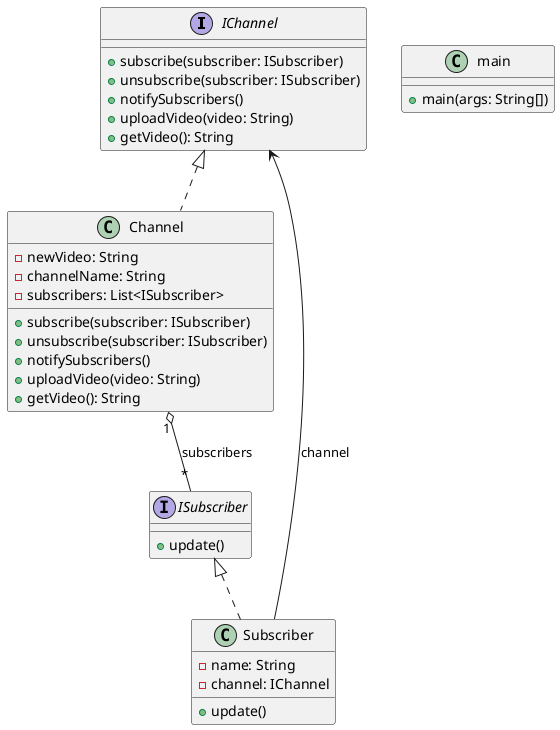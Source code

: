 @startuml
' Interfaces
interface IChannel {
    +subscribe(subscriber: ISubscriber)
    +unsubscribe(subscriber: ISubscriber)
    +notifySubscribers()
    +uploadVideo(video: String)
    +getVideo(): String
}

interface ISubscriber {
    +update()
}

' Classes
class Channel {
    -newVideo: String
    -channelName: String
    -subscribers: List<ISubscriber>
    +subscribe(subscriber: ISubscriber)
    +unsubscribe(subscriber: ISubscriber)
    +notifySubscribers()
    +uploadVideo(video: String)
    +getVideo(): String
}

class Subscriber {
    -name: String
    -channel: IChannel
    +update()
}

class main {
    +main(args: String[])
}

' Relationships
IChannel <|.. Channel
ISubscriber <|.. Subscriber
Channel "1" o-- "*" ISubscriber : subscribers
Subscriber --> IChannel : channel

@enduml
